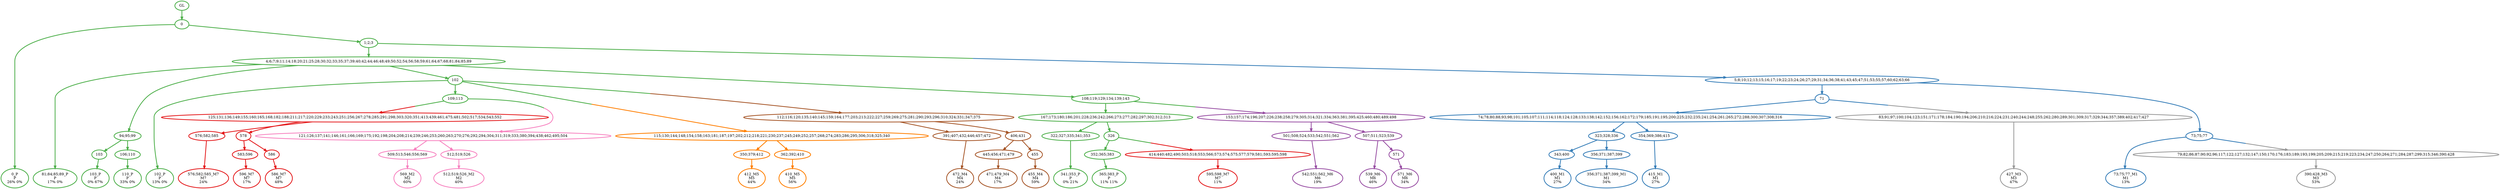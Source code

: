 digraph T {
	{
		rank=same
		69 [penwidth=3,colorscheme=set19,color=3,label="0_P\nP\n26% 0%"]
		66 [penwidth=3,colorscheme=set19,color=3,label="81;84;85;89_P\nP\n17% 0%"]
		63 [penwidth=3,colorscheme=set19,color=3,label="103_P\nP\n0% 67%"]
		61 [penwidth=3,colorscheme=set19,color=3,label="110_P\nP\n33% 0%"]
		59 [penwidth=3,colorscheme=set19,color=3,label="102_P\nP\n13% 0%"]
		55 [penwidth=3,colorscheme=set19,color=3,label="341;353_P\nP\n0% 21%"]
		52 [penwidth=3,colorscheme=set19,color=3,label="365;383_P\nP\n11% 11%"]
		47 [penwidth=3,colorscheme=set19,color=2,label="400_M1\nM1\n27%"]
		45 [penwidth=3,colorscheme=set19,color=2,label="356;371;387;399_M1\nM1\n34%"]
		43 [penwidth=3,colorscheme=set19,color=2,label="415_M1\nM1\n27%"]
		41 [penwidth=3,colorscheme=set19,color=2,label="73;75;77_M1\nM1\n13%"]
		38 [penwidth=3,colorscheme=set19,color=8,label="569_M2\nM2\n60%"]
		36 [penwidth=3,colorscheme=set19,color=8,label="512;519;526_M2\nM2\n40%"]
		35 [penwidth=3,colorscheme=set19,color=9,label="427_M3\nM3\n47%"]
		34 [penwidth=3,colorscheme=set19,color=9,label="390;428_M3\nM3\n53%"]
		32 [penwidth=3,colorscheme=set19,color=7,label="472_M4\nM4\n24%"]
		29 [penwidth=3,colorscheme=set19,color=7,label="471;479_M4\nM4\n17%"]
		27 [penwidth=3,colorscheme=set19,color=7,label="455_M4\nM4\n59%"]
		25 [penwidth=3,colorscheme=set19,color=5,label="412_M5\nM5\n44%"]
		23 [penwidth=3,colorscheme=set19,color=5,label="410_M5\nM5\n56%"]
		21 [penwidth=3,colorscheme=set19,color=4,label="542;551;562_M6\nM6\n19%"]
		19 [penwidth=3,colorscheme=set19,color=4,label="539_M6\nM6\n46%"]
		17 [penwidth=3,colorscheme=set19,color=4,label="571_M6\nM6\n34%"]
		15 [penwidth=3,colorscheme=set19,color=1,label="576;582;585_M7\nM7\n24%"]
		12 [penwidth=3,colorscheme=set19,color=1,label="596_M7\nM7\n17%"]
		10 [penwidth=3,colorscheme=set19,color=1,label="586_M7\nM7\n48%"]
		9 [penwidth=3,colorscheme=set19,color=1,label="595;598_M7\nM7\n11%"]
	}
	71 [penwidth=3,colorscheme=set19,color=3,label="GL"]
	70 [penwidth=3,colorscheme=set19,color=3,label="0"]
	68 [penwidth=3,colorscheme=set19,color=3,label="1;2;3"]
	67 [penwidth=3,colorscheme=set19,color=3,label="4;6;7;9;11;14;18;20;21;25;28;30;32;33;35;37;39;40;42;44;46;48;49;50;52;54;56;58;59;61;64;67;68;81;84;85;89"]
	65 [penwidth=3,colorscheme=set19,color=3,label="94;95;99"]
	64 [penwidth=3,colorscheme=set19,color=3,label="103"]
	62 [penwidth=3,colorscheme=set19,color=3,label="106;110"]
	60 [penwidth=3,colorscheme=set19,color=3,label="102"]
	58 [penwidth=3,colorscheme=set19,color=3,label="108;119;129;134;139;143"]
	57 [penwidth=3,colorscheme=set19,color=3,label="167;173;180;186;201;228;236;242;266;273;277;282;297;302;312;313"]
	56 [penwidth=3,colorscheme=set19,color=3,label="322;327;335;341;353"]
	54 [penwidth=3,colorscheme=set19,color=3,label="326"]
	53 [penwidth=3,colorscheme=set19,color=3,label="352;365;383"]
	51 [penwidth=3,colorscheme=set19,color=2,label="71"]
	50 [penwidth=3,colorscheme=set19,color=2,label="74;78;80;88;93;98;101;105;107;111;114;118;124;128;133;138;142;152;156;162;172;179;185;191;195;200;225;232;235;241;254;261;265;272;288;300;307;308;316"]
	49 [penwidth=3,colorscheme=set19,color=2,label="323;328;336"]
	48 [penwidth=3,colorscheme=set19,color=2,label="343;400"]
	46 [penwidth=3,colorscheme=set19,color=2,label="356;371;387;399"]
	44 [penwidth=3,colorscheme=set19,color=2,label="354;369;386;415"]
	42 [penwidth=3,colorscheme=set19,color=2,label="73;75;77"]
	40 [penwidth=3,colorscheme=set19,color=3,label="109;113"]
	39 [penwidth=3,colorscheme=set19,color=8,label="509;513;546;556;569"]
	37 [penwidth=3,colorscheme=set19,color=8,label="512;519;526"]
	33 [penwidth=3,colorscheme=set19,color=7,label="391;407;432;446;457;472"]
	31 [penwidth=3,colorscheme=set19,color=7,label="406;431"]
	30 [penwidth=3,colorscheme=set19,color=7,label="445;456;471;479"]
	28 [penwidth=3,colorscheme=set19,color=7,label="455"]
	26 [penwidth=3,colorscheme=set19,color=5,label="350;379;412"]
	24 [penwidth=3,colorscheme=set19,color=5,label="362;392;410"]
	22 [penwidth=3,colorscheme=set19,color=4,label="501;508;524;533;542;551;562"]
	20 [penwidth=3,colorscheme=set19,color=4,label="507;511;523;539"]
	18 [penwidth=3,colorscheme=set19,color=4,label="571"]
	16 [penwidth=3,colorscheme=set19,color=1,label="576;582;585"]
	14 [penwidth=3,colorscheme=set19,color=1,label="578"]
	13 [penwidth=3,colorscheme=set19,color=1,label="583;596"]
	11 [penwidth=3,colorscheme=set19,color=1,label="586"]
	8 [penwidth=3,colorscheme=set19,color=9,label="79;82;86;87;90;92;96;117;122;127;132;147;150;170;176;183;189;193;199;205;209;215;219;223;234;247;250;264;271;284;287;299;315;346;390;428"]
	7 [penwidth=3,colorscheme=set19,color=9,label="83;91;97;100;104;123;151;171;178;184;190;194;206;210;216;224;231;240;244;248;255;262;280;289;301;309;317;329;344;357;389;402;417;427"]
	6 [penwidth=3,colorscheme=set19,color=1,label="414;440;482;490;503;518;553;566;573;574;575;577;579;581;593;595;598"]
	5 [penwidth=3,colorscheme=set19,color=1,label="125;131;136;149;155;160;165;168;182;188;211;217;220;229;233;243;251;256;267;278;285;291;298;303;320;351;413;439;461;475;481;502;517;534;543;552"]
	4 [penwidth=3,colorscheme=set19,color=4,label="153;157;174;196;207;226;238;258;279;305;314;321;334;363;381;395;425;460;480;489;498"]
	3 [penwidth=3,colorscheme=set19,color=8,label="121;126;137;141;146;161;166;169;175;192;198;204;208;214;239;246;253;260;263;270;276;292;294;304;311;319;333;380;394;438;462;495;504"]
	2 [penwidth=3,colorscheme=set19,color=5,label="115;130;144;148;154;158;163;181;187;197;202;212;218;221;230;237;245;249;252;257;268;274;283;286;295;306;318;325;340"]
	1 [penwidth=3,colorscheme=set19,color=7,label="112;116;120;135;140;145;159;164;177;203;213;222;227;259;269;275;281;290;293;296;310;324;331;347;375"]
	0 [penwidth=3,colorscheme=set19,color=2,label="5;8;10;12;13;15;16;17;19;22;23;24;26;27;29;31;34;36;38;41;43;45;47;51;53;55;57;60;62;63;66"]
	71 -> 70 [penwidth=3,colorscheme=set19,color=3]
	70 -> 69 [penwidth=3,colorscheme=set19,color=3]
	70 -> 68 [penwidth=3,colorscheme=set19,color=3]
	68 -> 67 [penwidth=3,colorscheme=set19,color=3]
	68 -> 0 [penwidth=3,colorscheme=set19,color="3;0.5:2"]
	67 -> 66 [penwidth=3,colorscheme=set19,color=3]
	67 -> 65 [penwidth=3,colorscheme=set19,color=3]
	67 -> 60 [penwidth=3,colorscheme=set19,color=3]
	67 -> 58 [penwidth=3,colorscheme=set19,color=3]
	65 -> 64 [penwidth=3,colorscheme=set19,color=3]
	65 -> 62 [penwidth=3,colorscheme=set19,color=3]
	64 -> 63 [penwidth=3,colorscheme=set19,color=3]
	62 -> 61 [penwidth=3,colorscheme=set19,color=3]
	60 -> 59 [penwidth=3,colorscheme=set19,color=3]
	60 -> 40 [penwidth=3,colorscheme=set19,color=3]
	60 -> 2 [penwidth=3,colorscheme=set19,color="3;0.5:5"]
	60 -> 1 [penwidth=3,colorscheme=set19,color="3;0.5:7"]
	58 -> 57 [penwidth=3,colorscheme=set19,color=3]
	58 -> 4 [penwidth=3,colorscheme=set19,color="3;0.5:4"]
	57 -> 54 [penwidth=3,colorscheme=set19,color=3]
	57 -> 56 [penwidth=3,colorscheme=set19,color=3]
	56 -> 55 [penwidth=3,colorscheme=set19,color=3]
	54 -> 53 [penwidth=3,colorscheme=set19,color=3]
	54 -> 6 [penwidth=3,colorscheme=set19,color="3;0.5:1"]
	53 -> 52 [penwidth=3,colorscheme=set19,color=3]
	51 -> 50 [penwidth=3,colorscheme=set19,color=2]
	51 -> 7 [penwidth=3,colorscheme=set19,color="2;0.5:9"]
	50 -> 44 [penwidth=3,colorscheme=set19,color=2]
	50 -> 49 [penwidth=3,colorscheme=set19,color=2]
	49 -> 46 [penwidth=3,colorscheme=set19,color=2]
	49 -> 48 [penwidth=3,colorscheme=set19,color=2]
	48 -> 47 [penwidth=3,colorscheme=set19,color=2]
	46 -> 45 [penwidth=3,colorscheme=set19,color=2]
	44 -> 43 [penwidth=3,colorscheme=set19,color=2]
	42 -> 41 [penwidth=3,colorscheme=set19,color=2]
	42 -> 8 [penwidth=3,colorscheme=set19,color="2;0.5:9"]
	40 -> 5 [penwidth=3,colorscheme=set19,color="3;0.5:1"]
	40 -> 3 [penwidth=3,colorscheme=set19,color="3;0.5:8"]
	39 -> 38 [penwidth=3,colorscheme=set19,color=8]
	37 -> 36 [penwidth=3,colorscheme=set19,color=8]
	33 -> 32 [penwidth=3,colorscheme=set19,color=7]
	31 -> 28 [penwidth=3,colorscheme=set19,color=7]
	31 -> 30 [penwidth=3,colorscheme=set19,color=7]
	30 -> 29 [penwidth=3,colorscheme=set19,color=7]
	28 -> 27 [penwidth=3,colorscheme=set19,color=7]
	26 -> 25 [penwidth=3,colorscheme=set19,color=5]
	24 -> 23 [penwidth=3,colorscheme=set19,color=5]
	22 -> 21 [penwidth=3,colorscheme=set19,color=4]
	20 -> 19 [penwidth=3,colorscheme=set19,color=4]
	20 -> 18 [penwidth=3,colorscheme=set19,color=4]
	18 -> 17 [penwidth=3,colorscheme=set19,color=4]
	16 -> 15 [penwidth=3,colorscheme=set19,color=1]
	14 -> 11 [penwidth=3,colorscheme=set19,color=1]
	14 -> 13 [penwidth=3,colorscheme=set19,color=1]
	13 -> 12 [penwidth=3,colorscheme=set19,color=1]
	11 -> 10 [penwidth=3,colorscheme=set19,color=1]
	8 -> 34 [penwidth=3,colorscheme=set19,color=9]
	7 -> 35 [penwidth=3,colorscheme=set19,color=9]
	6 -> 9 [penwidth=3,colorscheme=set19,color=1]
	5 -> 16 [penwidth=3,colorscheme=set19,color=1]
	5 -> 14 [penwidth=3,colorscheme=set19,color=1]
	4 -> 22 [penwidth=3,colorscheme=set19,color=4]
	4 -> 20 [penwidth=3,colorscheme=set19,color=4]
	3 -> 39 [penwidth=3,colorscheme=set19,color=8]
	3 -> 37 [penwidth=3,colorscheme=set19,color=8]
	2 -> 26 [penwidth=3,colorscheme=set19,color=5]
	2 -> 24 [penwidth=3,colorscheme=set19,color=5]
	1 -> 33 [penwidth=3,colorscheme=set19,color=7]
	1 -> 31 [penwidth=3,colorscheme=set19,color=7]
	0 -> 51 [penwidth=3,colorscheme=set19,color=2]
	0 -> 42 [penwidth=3,colorscheme=set19,color=2]
}
